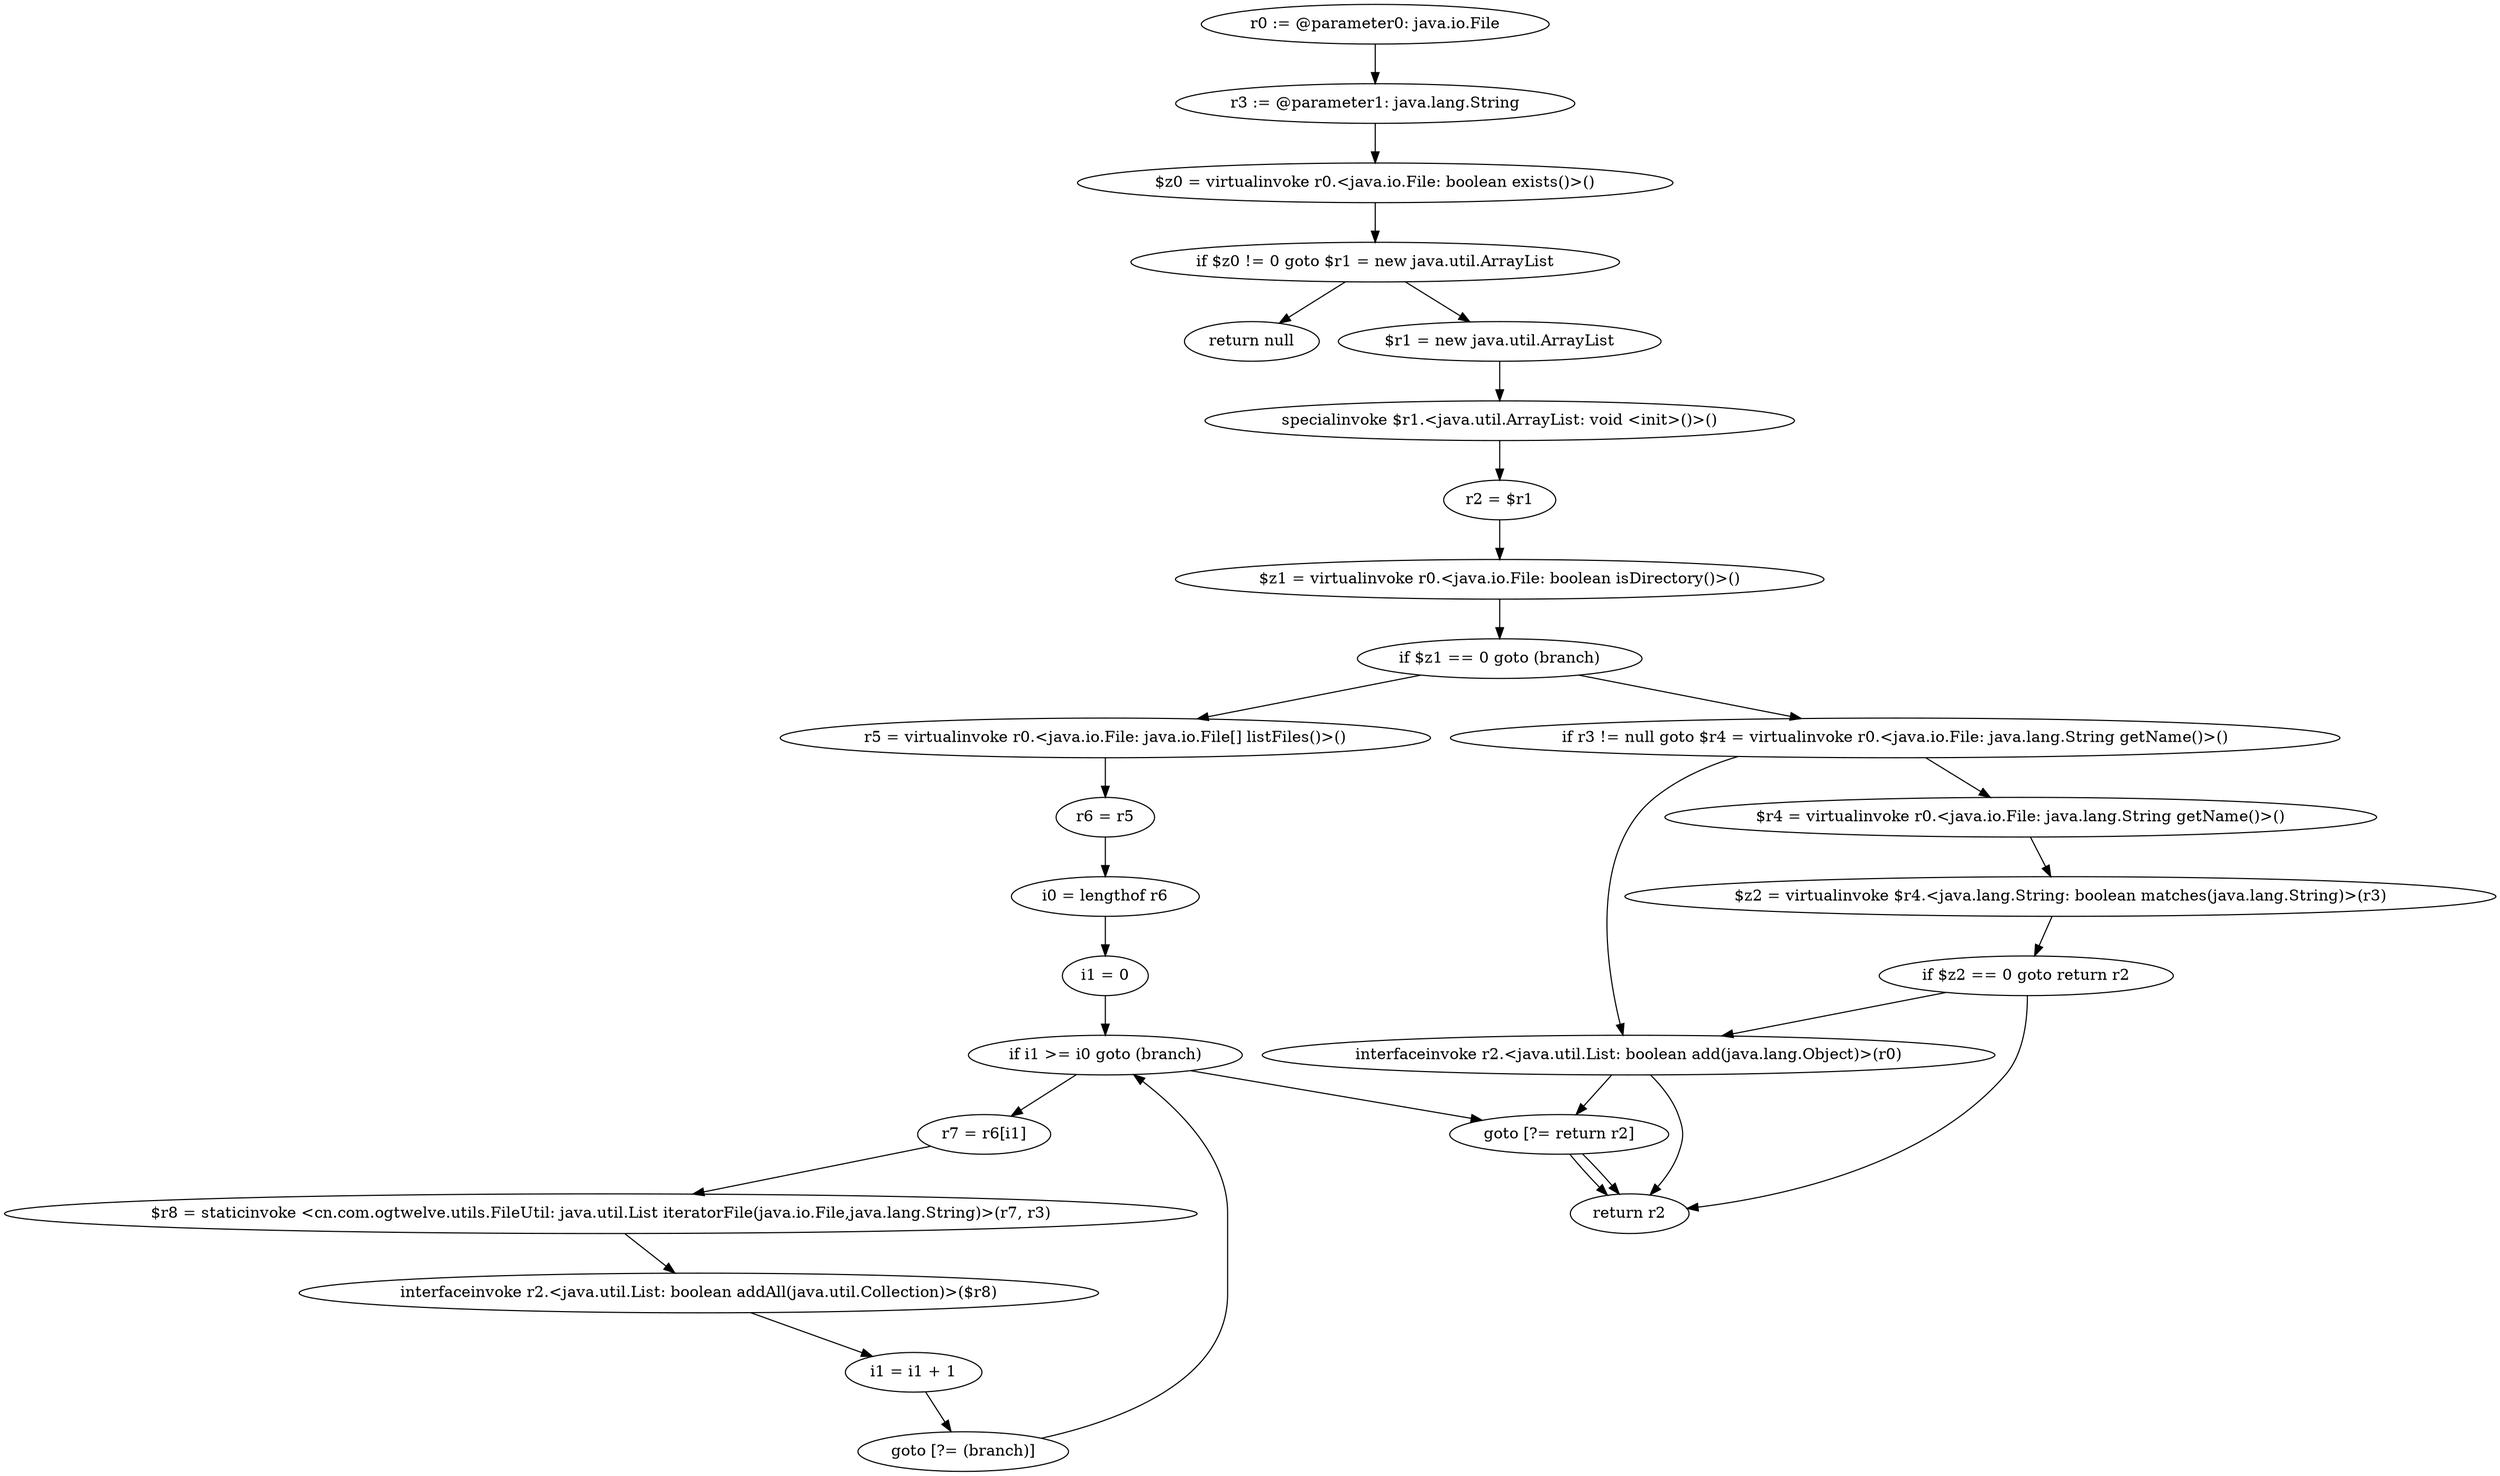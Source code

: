 digraph "unitGraph" {
    "r0 := @parameter0: java.io.File"
    "r3 := @parameter1: java.lang.String"
    "$z0 = virtualinvoke r0.<java.io.File: boolean exists()>()"
    "if $z0 != 0 goto $r1 = new java.util.ArrayList"
    "return null"
    "$r1 = new java.util.ArrayList"
    "specialinvoke $r1.<java.util.ArrayList: void <init>()>()"
    "r2 = $r1"
    "$z1 = virtualinvoke r0.<java.io.File: boolean isDirectory()>()"
    "if $z1 == 0 goto (branch)"
    "r5 = virtualinvoke r0.<java.io.File: java.io.File[] listFiles()>()"
    "r6 = r5"
    "i0 = lengthof r6"
    "i1 = 0"
    "if i1 >= i0 goto (branch)"
    "r7 = r6[i1]"
    "$r8 = staticinvoke <cn.com.ogtwelve.utils.FileUtil: java.util.List iteratorFile(java.io.File,java.lang.String)>(r7, r3)"
    "interfaceinvoke r2.<java.util.List: boolean addAll(java.util.Collection)>($r8)"
    "i1 = i1 + 1"
    "goto [?= (branch)]"
    "goto [?= return r2]"
    "if r3 != null goto $r4 = virtualinvoke r0.<java.io.File: java.lang.String getName()>()"
    "interfaceinvoke r2.<java.util.List: boolean add(java.lang.Object)>(r0)"
    "$r4 = virtualinvoke r0.<java.io.File: java.lang.String getName()>()"
    "$z2 = virtualinvoke $r4.<java.lang.String: boolean matches(java.lang.String)>(r3)"
    "if $z2 == 0 goto return r2"
    "return r2"
    "r0 := @parameter0: java.io.File"->"r3 := @parameter1: java.lang.String";
    "r3 := @parameter1: java.lang.String"->"$z0 = virtualinvoke r0.<java.io.File: boolean exists()>()";
    "$z0 = virtualinvoke r0.<java.io.File: boolean exists()>()"->"if $z0 != 0 goto $r1 = new java.util.ArrayList";
    "if $z0 != 0 goto $r1 = new java.util.ArrayList"->"return null";
    "if $z0 != 0 goto $r1 = new java.util.ArrayList"->"$r1 = new java.util.ArrayList";
    "$r1 = new java.util.ArrayList"->"specialinvoke $r1.<java.util.ArrayList: void <init>()>()";
    "specialinvoke $r1.<java.util.ArrayList: void <init>()>()"->"r2 = $r1";
    "r2 = $r1"->"$z1 = virtualinvoke r0.<java.io.File: boolean isDirectory()>()";
    "$z1 = virtualinvoke r0.<java.io.File: boolean isDirectory()>()"->"if $z1 == 0 goto (branch)";
    "if $z1 == 0 goto (branch)"->"r5 = virtualinvoke r0.<java.io.File: java.io.File[] listFiles()>()";
    "if $z1 == 0 goto (branch)"->"if r3 != null goto $r4 = virtualinvoke r0.<java.io.File: java.lang.String getName()>()";
    "r5 = virtualinvoke r0.<java.io.File: java.io.File[] listFiles()>()"->"r6 = r5";
    "r6 = r5"->"i0 = lengthof r6";
    "i0 = lengthof r6"->"i1 = 0";
    "i1 = 0"->"if i1 >= i0 goto (branch)";
    "if i1 >= i0 goto (branch)"->"r7 = r6[i1]";
    "if i1 >= i0 goto (branch)"->"goto [?= return r2]";
    "r7 = r6[i1]"->"$r8 = staticinvoke <cn.com.ogtwelve.utils.FileUtil: java.util.List iteratorFile(java.io.File,java.lang.String)>(r7, r3)";
    "$r8 = staticinvoke <cn.com.ogtwelve.utils.FileUtil: java.util.List iteratorFile(java.io.File,java.lang.String)>(r7, r3)"->"interfaceinvoke r2.<java.util.List: boolean addAll(java.util.Collection)>($r8)";
    "interfaceinvoke r2.<java.util.List: boolean addAll(java.util.Collection)>($r8)"->"i1 = i1 + 1";
    "i1 = i1 + 1"->"goto [?= (branch)]";
    "goto [?= (branch)]"->"if i1 >= i0 goto (branch)";
    "goto [?= return r2]"->"return r2";
    "if r3 != null goto $r4 = virtualinvoke r0.<java.io.File: java.lang.String getName()>()"->"interfaceinvoke r2.<java.util.List: boolean add(java.lang.Object)>(r0)";
    "if r3 != null goto $r4 = virtualinvoke r0.<java.io.File: java.lang.String getName()>()"->"$r4 = virtualinvoke r0.<java.io.File: java.lang.String getName()>()";
    "interfaceinvoke r2.<java.util.List: boolean add(java.lang.Object)>(r0)"->"goto [?= return r2]";
    "goto [?= return r2]"->"return r2";
    "$r4 = virtualinvoke r0.<java.io.File: java.lang.String getName()>()"->"$z2 = virtualinvoke $r4.<java.lang.String: boolean matches(java.lang.String)>(r3)";
    "$z2 = virtualinvoke $r4.<java.lang.String: boolean matches(java.lang.String)>(r3)"->"if $z2 == 0 goto return r2";
    "if $z2 == 0 goto return r2"->"interfaceinvoke r2.<java.util.List: boolean add(java.lang.Object)>(r0)";
    "if $z2 == 0 goto return r2"->"return r2";
    "interfaceinvoke r2.<java.util.List: boolean add(java.lang.Object)>(r0)"->"return r2";
}
